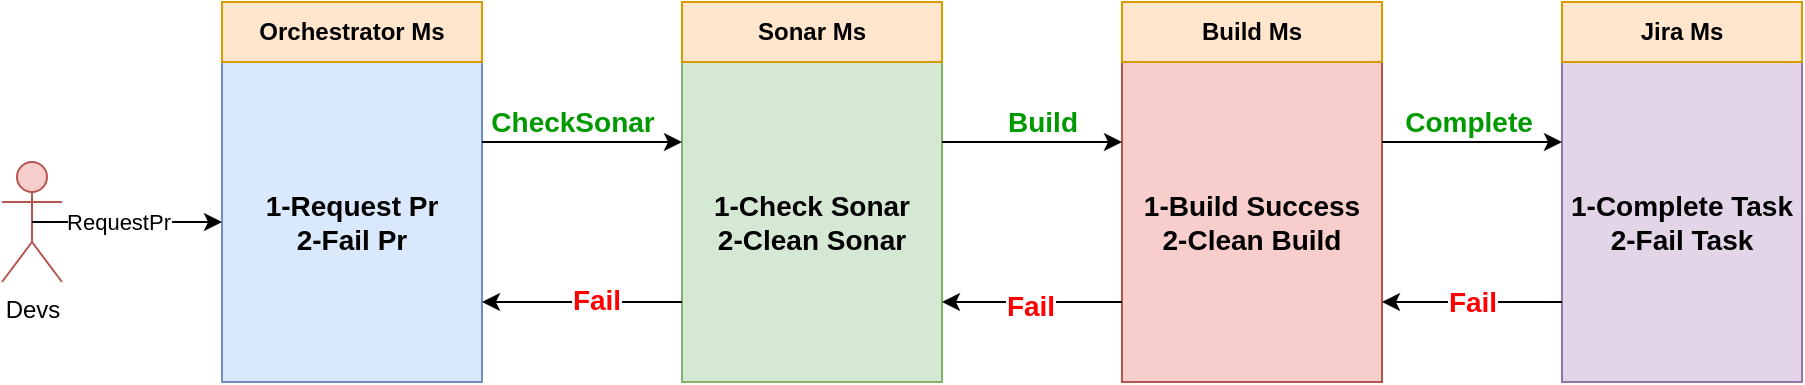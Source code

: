 <mxfile version="22.0.8" type="device">
  <diagram name="Page-1" id="zfwpHKQ8b02sX2Z5w1rh">
    <mxGraphModel dx="2284" dy="750" grid="1" gridSize="10" guides="1" tooltips="1" connect="1" arrows="1" fold="1" page="1" pageScale="1" pageWidth="850" pageHeight="1100" math="0" shadow="0">
      <root>
        <mxCell id="0" />
        <mxCell id="1" parent="0" />
        <mxCell id="blDmOoH5m_tCQgDSLebW-3" value="1-Request Pr&lt;br&gt;2-Fail Pr" style="html=1;dashed=0;whiteSpace=wrap;fillColor=#dae8fc;strokeColor=#6c8ebf;fontStyle=1;fontSize=14;" vertex="1" parent="1">
          <mxGeometry x="10" y="200" width="130" height="160" as="geometry" />
        </mxCell>
        <mxCell id="blDmOoH5m_tCQgDSLebW-4" value="1-Check Sonar&lt;br&gt;2-Clean Sonar" style="html=1;dashed=0;whiteSpace=wrap;fillColor=#d5e8d4;strokeColor=#82b366;fontStyle=1;fontSize=14;" vertex="1" parent="1">
          <mxGeometry x="240" y="200" width="130" height="160" as="geometry" />
        </mxCell>
        <mxCell id="blDmOoH5m_tCQgDSLebW-5" value="1-Build Success&lt;br&gt;2-Clean Build" style="html=1;dashed=0;whiteSpace=wrap;fillColor=#f8cecc;strokeColor=#b85450;fontStyle=1;fontSize=14;" vertex="1" parent="1">
          <mxGeometry x="460" y="200" width="130" height="160" as="geometry" />
        </mxCell>
        <mxCell id="blDmOoH5m_tCQgDSLebW-6" value="1-Complete Task&lt;br&gt;2-Fail Task" style="html=1;dashed=0;whiteSpace=wrap;fillColor=#e1d5e7;strokeColor=#9673a6;fontStyle=1;fontSize=14;" vertex="1" parent="1">
          <mxGeometry x="680" y="200" width="120" height="160" as="geometry" />
        </mxCell>
        <mxCell id="blDmOoH5m_tCQgDSLebW-7" value="Devs" style="shape=umlActor;verticalLabelPosition=bottom;verticalAlign=top;html=1;outlineConnect=0;fillColor=#f8cecc;strokeColor=#b85450;" vertex="1" parent="1">
          <mxGeometry x="-100" y="250" width="30" height="60" as="geometry" />
        </mxCell>
        <mxCell id="blDmOoH5m_tCQgDSLebW-8" value="" style="endArrow=classic;html=1;rounded=0;exitX=0.5;exitY=0.5;exitDx=0;exitDy=0;exitPerimeter=0;entryX=0;entryY=0.5;entryDx=0;entryDy=0;" edge="1" parent="1" source="blDmOoH5m_tCQgDSLebW-7" target="blDmOoH5m_tCQgDSLebW-3">
          <mxGeometry width="50" height="50" relative="1" as="geometry">
            <mxPoint x="400" y="310" as="sourcePoint" />
            <mxPoint x="450" y="260" as="targetPoint" />
          </mxGeometry>
        </mxCell>
        <mxCell id="blDmOoH5m_tCQgDSLebW-10" value="RequestPr" style="edgeLabel;html=1;align=center;verticalAlign=middle;resizable=0;points=[];" vertex="1" connectable="0" parent="blDmOoH5m_tCQgDSLebW-8">
          <mxGeometry x="-0.095" relative="1" as="geometry">
            <mxPoint as="offset" />
          </mxGeometry>
        </mxCell>
        <mxCell id="blDmOoH5m_tCQgDSLebW-11" value="" style="endArrow=classic;html=1;rounded=0;exitX=1;exitY=0.25;exitDx=0;exitDy=0;entryX=0;entryY=0.25;entryDx=0;entryDy=0;" edge="1" parent="1" source="blDmOoH5m_tCQgDSLebW-3" target="blDmOoH5m_tCQgDSLebW-4">
          <mxGeometry width="50" height="50" relative="1" as="geometry">
            <mxPoint x="400" y="310" as="sourcePoint" />
            <mxPoint x="450" y="260" as="targetPoint" />
          </mxGeometry>
        </mxCell>
        <mxCell id="blDmOoH5m_tCQgDSLebW-19" value="CheckSonar" style="edgeLabel;html=1;align=center;verticalAlign=middle;resizable=0;points=[];fontStyle=1;fontSize=14;fontColor=#009900;" vertex="1" connectable="0" parent="blDmOoH5m_tCQgDSLebW-11">
          <mxGeometry x="-0.111" y="5" relative="1" as="geometry">
            <mxPoint y="-5" as="offset" />
          </mxGeometry>
        </mxCell>
        <mxCell id="blDmOoH5m_tCQgDSLebW-12" value="Build" style="endArrow=classic;html=1;rounded=0;entryX=0;entryY=0.25;entryDx=0;entryDy=0;fontStyle=1;fontSize=14;exitX=1;exitY=0.25;exitDx=0;exitDy=0;fontColor=#009900;" edge="1" parent="1" source="blDmOoH5m_tCQgDSLebW-4" target="blDmOoH5m_tCQgDSLebW-5">
          <mxGeometry x="0.111" y="10" width="50" height="50" relative="1" as="geometry">
            <mxPoint x="370" y="220" as="sourcePoint" />
            <mxPoint x="250" y="230" as="targetPoint" />
            <mxPoint as="offset" />
          </mxGeometry>
        </mxCell>
        <mxCell id="blDmOoH5m_tCQgDSLebW-14" value="" style="endArrow=classic;html=1;rounded=0;entryX=0;entryY=0.25;entryDx=0;entryDy=0;exitX=1;exitY=0.25;exitDx=0;exitDy=0;" edge="1" parent="1" source="blDmOoH5m_tCQgDSLebW-5" target="blDmOoH5m_tCQgDSLebW-6">
          <mxGeometry width="50" height="50" relative="1" as="geometry">
            <mxPoint x="590" y="220" as="sourcePoint" />
            <mxPoint x="670" y="220" as="targetPoint" />
          </mxGeometry>
        </mxCell>
        <mxCell id="blDmOoH5m_tCQgDSLebW-21" value="Complete" style="edgeLabel;html=1;align=center;verticalAlign=middle;resizable=0;points=[];fontStyle=1;fontSize=14;fontColor=#009900;" vertex="1" connectable="0" parent="blDmOoH5m_tCQgDSLebW-14">
          <mxGeometry x="-0.044" y="-1" relative="1" as="geometry">
            <mxPoint y="-11" as="offset" />
          </mxGeometry>
        </mxCell>
        <mxCell id="blDmOoH5m_tCQgDSLebW-15" value="Fail" style="endArrow=classic;html=1;rounded=0;exitX=0;exitY=0.75;exitDx=0;exitDy=0;entryX=1;entryY=0.75;entryDx=0;entryDy=0;fontStyle=1;fontSize=14;fontColor=#FF0000;" edge="1" parent="1" source="blDmOoH5m_tCQgDSLebW-6" target="blDmOoH5m_tCQgDSLebW-5">
          <mxGeometry width="50" height="50" relative="1" as="geometry">
            <mxPoint x="400" y="310" as="sourcePoint" />
            <mxPoint x="590" y="260" as="targetPoint" />
          </mxGeometry>
        </mxCell>
        <mxCell id="blDmOoH5m_tCQgDSLebW-16" value="" style="endArrow=classic;html=1;rounded=0;entryX=1;entryY=0.75;entryDx=0;entryDy=0;exitX=0;exitY=0.75;exitDx=0;exitDy=0;" edge="1" parent="1" source="blDmOoH5m_tCQgDSLebW-5" target="blDmOoH5m_tCQgDSLebW-4">
          <mxGeometry width="50" height="50" relative="1" as="geometry">
            <mxPoint x="460" y="260" as="sourcePoint" />
            <mxPoint x="600" y="270" as="targetPoint" />
          </mxGeometry>
        </mxCell>
        <mxCell id="blDmOoH5m_tCQgDSLebW-22" value="Fail" style="edgeLabel;html=1;align=center;verticalAlign=middle;resizable=0;points=[];fontStyle=1;fontSize=14;fontColor=#FF0000;" vertex="1" connectable="0" parent="blDmOoH5m_tCQgDSLebW-16">
          <mxGeometry x="0.022" y="2" relative="1" as="geometry">
            <mxPoint as="offset" />
          </mxGeometry>
        </mxCell>
        <mxCell id="blDmOoH5m_tCQgDSLebW-17" value="" style="endArrow=classic;html=1;rounded=0;entryX=1;entryY=0.75;entryDx=0;entryDy=0;exitX=0;exitY=0.75;exitDx=0;exitDy=0;" edge="1" parent="1" source="blDmOoH5m_tCQgDSLebW-4" target="blDmOoH5m_tCQgDSLebW-3">
          <mxGeometry width="50" height="50" relative="1" as="geometry">
            <mxPoint x="240" y="270" as="sourcePoint" />
            <mxPoint x="150" y="270" as="targetPoint" />
          </mxGeometry>
        </mxCell>
        <mxCell id="blDmOoH5m_tCQgDSLebW-23" value="Fail" style="edgeLabel;html=1;align=center;verticalAlign=middle;resizable=0;points=[];fontStyle=1;fontSize=14;fontColor=#FF0000;" vertex="1" connectable="0" parent="blDmOoH5m_tCQgDSLebW-17">
          <mxGeometry x="-0.133" y="-1" relative="1" as="geometry">
            <mxPoint as="offset" />
          </mxGeometry>
        </mxCell>
        <mxCell id="blDmOoH5m_tCQgDSLebW-24" value="Orchestrator Ms" style="text;html=1;strokeColor=#d79b00;fillColor=#ffe6cc;align=center;verticalAlign=middle;whiteSpace=wrap;rounded=0;fontSize=12;fontFamily=Helvetica;fontStyle=1;labelBackgroundColor=none;labelBorderColor=none;fontColor=#000000;" vertex="1" parent="1">
          <mxGeometry x="10" y="170" width="130" height="30" as="geometry" />
        </mxCell>
        <mxCell id="blDmOoH5m_tCQgDSLebW-25" value="Sonar Ms" style="text;html=1;strokeColor=#d79b00;fillColor=#ffe6cc;align=center;verticalAlign=middle;whiteSpace=wrap;rounded=0;fontSize=12;fontFamily=Helvetica;fontStyle=1;labelBackgroundColor=none;labelBorderColor=none;fontColor=#000000;" vertex="1" parent="1">
          <mxGeometry x="240" y="170" width="130" height="30" as="geometry" />
        </mxCell>
        <mxCell id="blDmOoH5m_tCQgDSLebW-26" value="Build Ms" style="text;html=1;strokeColor=#d79b00;fillColor=#ffe6cc;align=center;verticalAlign=middle;whiteSpace=wrap;rounded=0;fontSize=12;fontFamily=Helvetica;fontStyle=1;labelBackgroundColor=none;labelBorderColor=none;fontColor=#000000;" vertex="1" parent="1">
          <mxGeometry x="460" y="170" width="130" height="30" as="geometry" />
        </mxCell>
        <mxCell id="blDmOoH5m_tCQgDSLebW-27" value="Jira Ms" style="text;html=1;strokeColor=#d79b00;fillColor=#ffe6cc;align=center;verticalAlign=middle;whiteSpace=wrap;rounded=0;fontSize=12;fontFamily=Helvetica;fontStyle=1;labelBackgroundColor=none;labelBorderColor=none;fontColor=#000000;" vertex="1" parent="1">
          <mxGeometry x="680" y="170" width="120" height="30" as="geometry" />
        </mxCell>
      </root>
    </mxGraphModel>
  </diagram>
</mxfile>
